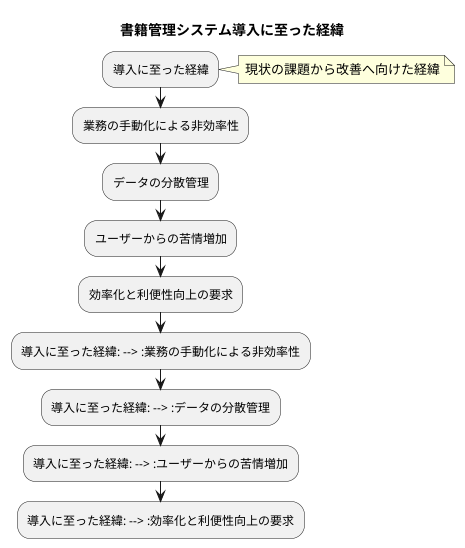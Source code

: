 @startuml
title 書籍管理システム導入に至った経緯

:導入に至った経緯;
note right
  現状の課題から改善へ向けた経緯
end note

:業務の手動化による非効率性;
:データの分散管理;
:ユーザーからの苦情増加;
:効率化と利便性向上の要求;

:導入に至った経緯: --> :業務の手動化による非効率性;
:導入に至った経緯: --> :データの分散管理;
:導入に至った経緯: --> :ユーザーからの苦情増加;
:導入に至った経緯: --> :効率化と利便性向上の要求;

@enduml

